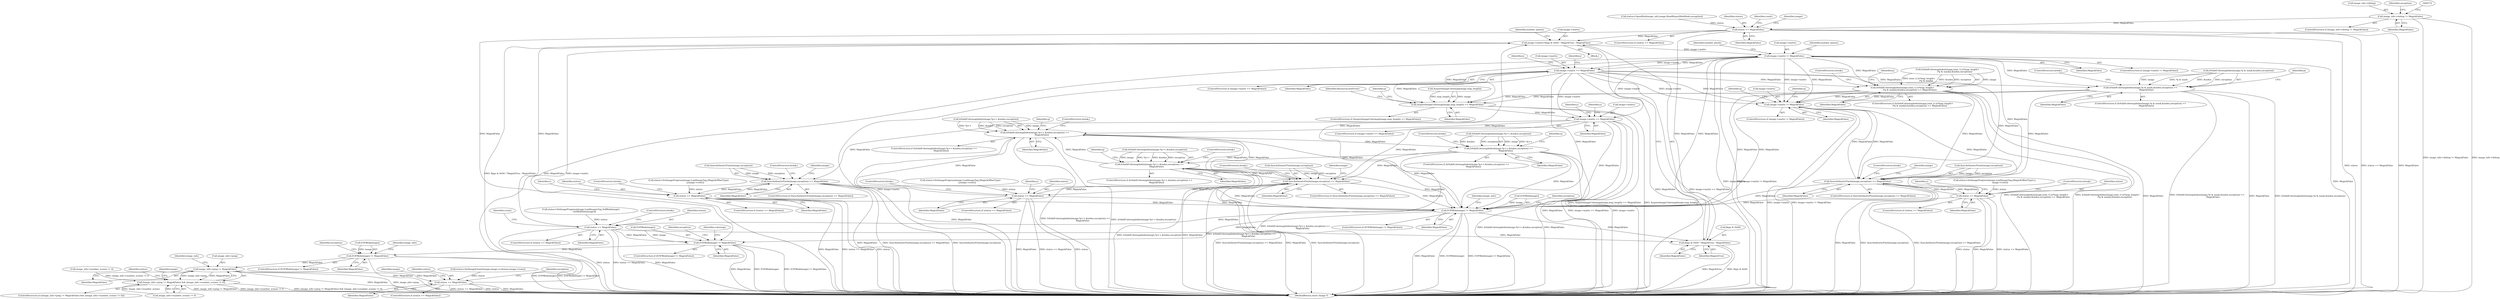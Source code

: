 digraph "0_ImageMagick_7fdf9ea808caa3c81a0eb42656e5fafc59084198@pointer" {
"1000166" [label="(Call,image_info->debug != MagickFalse)"];
"1000204" [label="(Call,status == MagickFalse)"];
"1000268" [label="(Call,image->matte=flags & 0x04 ? MagickTrue : MagickFalse)"];
"1000625" [label="(Call,image->matte != MagickFalse)"];
"1000746" [label="(Call,image->matte == MagickFalse)"];
"1001188" [label="(Call,IsValidColormapIndex(image,*p & mask,&index,exception) ==\n                 MagickFalse)"];
"1001370" [label="(Call,image->matte != MagickFalse)"];
"1001384" [label="(Call,SyncAuthenticPixels(image,exception) == MagickFalse)"];
"1001411" [label="(Call,status == MagickFalse)"];
"1001853" [label="(Call,EOFBlob(image) != MagickFalse)"];
"1000272" [label="(Call,flags & 0x04 ? MagickTrue : MagickFalse)"];
"1000406" [label="(Call,EOFBlob(image) != MagickFalse)"];
"1000560" [label="(Call,EOFBlob(image) != MagickFalse)"];
"1000575" [label="(Call,image_info->ping != MagickFalse)"];
"1000574" [label="(Call,(image_info->ping != MagickFalse) && (image_info->number_scenes != 0))"];
"1000611" [label="(Call,status == MagickFalse)"];
"1001944" [label="(Call,status == MagickFalse)"];
"1001425" [label="(Call,AcquireImageColormap(image,map_length) == MagickFalse)"];
"1001554" [label="(Call,image->matte == MagickFalse)"];
"1001617" [label="(Call,SyncAuthenticPixels(image,exception) == MagickFalse)"];
"1001644" [label="(Call,status == MagickFalse)"];
"1001701" [label="(Call,IsValidColormapIndex(image,*p++,&index,exception) ==\n                     MagickFalse)"];
"1001724" [label="(Call,IsValidColormapIndex(image,*p++,&index,exception) ==\n                     MagickFalse)"];
"1001747" [label="(Call,IsValidColormapIndex(image,*p++,&index,exception) ==\n                     MagickFalse)"];
"1001787" [label="(Call,SyncAuthenticPixels(image,exception) == MagickFalse)"];
"1001814" [label="(Call,status == MagickFalse)"];
"1001243" [label="(Call,IsValidColormapIndex(image,(size_t) (x*map_length+\n                     (*p & mask)),&index,exception) == MagickFalse)"];
"1000204" [label="(Call,status == MagickFalse)"];
"1001947" [label="(ControlStructure,break;)"];
"1000170" [label="(Identifier,MagickFalse)"];
"1000560" [label="(Call,EOFBlob(image) != MagickFalse)"];
"1001815" [label="(Identifier,status)"];
"1000612" [label="(Identifier,status)"];
"1001626" [label="(Identifier,image)"];
"1001853" [label="(Call,EOFBlob(image) != MagickFalse)"];
"1001371" [label="(Call,image->matte)"];
"1000409" [label="(Identifier,MagickFalse)"];
"1000600" [label="(Call,status=SetImageExtent(image,image->columns,image->rows))"];
"1000625" [label="(Call,image->matte != MagickFalse)"];
"1001617" [label="(Call,SyncAuthenticPixels(image,exception) == MagickFalse)"];
"1001644" [label="(Call,status == MagickFalse)"];
"1001786" [label="(ControlStructure,if (SyncAuthenticPixels(image,exception) == MagickFalse))"];
"1001759" [label="(Identifier,q)"];
"1001259" [label="(Identifier,MagickFalse)"];
"1000750" [label="(Identifier,MagickFalse)"];
"1001867" [label="(Call,image_info->number_scenes != 0)"];
"1001374" [label="(Identifier,MagickFalse)"];
"1001869" [label="(Identifier,image_info)"];
"1000610" [label="(ControlStructure,if (status == MagickFalse))"];
"1001411" [label="(Call,status == MagickFalse)"];
"1001748" [label="(Call,IsValidColormapIndex(image,*p++,&index,exception))"];
"1000420" [label="(Identifier,colormap)"];
"1001816" [label="(Identifier,MagickFalse)"];
"1001856" [label="(Identifier,MagickFalse)"];
"1000613" [label="(Identifier,MagickFalse)"];
"1001399" [label="(Call,status=SetImageProgress(image,LoadImageTag,(MagickOffsetType) y,\n                image->rows))"];
"1001792" [label="(ControlStructure,break;)"];
"1000206" [label="(Identifier,MagickFalse)"];
"1001199" [label="(ControlStructure,break;)"];
"1000574" [label="(Call,(image_info->ping != MagickFalse) && (image_info->number_scenes != 0))"];
"1000573" [label="(ControlStructure,if ((image_info->ping != MagickFalse) && (image_info->number_scenes != 0)))"];
"1000406" [label="(Call,EOFBlob(image) != MagickFalse)"];
"1000633" [label="(Identifier,number_pixels)"];
"1001187" [label="(ControlStructure,if (IsValidColormapIndex(image,*p & mask,&index,exception) ==\n                 MagickFalse))"];
"1000577" [label="(Identifier,image_info)"];
"1001647" [label="(ControlStructure,break;)"];
"1001632" [label="(Call,status=SetImageProgress(image,LoadImageTag,(MagickOffsetType)\n                    y,image->rows))"];
"1001944" [label="(Call,status == MagickFalse)"];
"1001643" [label="(ControlStructure,if (status == MagickFalse))"];
"1001189" [label="(Call,IsValidColormapIndex(image,*p & mask,&index,exception))"];
"1000165" [label="(ControlStructure,if (image_info->debug != MagickFalse))"];
"1001562" [label="(Identifier,y)"];
"1001426" [label="(Call,AcquireImageColormap(image,map_length))"];
"1001700" [label="(ControlStructure,if (IsValidColormapIndex(image,*p++,&index,exception) ==\n                     MagickFalse))"];
"1001788" [label="(Call,SyncAuthenticPixels(image,exception))"];
"1001724" [label="(Call,IsValidColormapIndex(image,*p++,&index,exception) ==\n                     MagickFalse)"];
"1001383" [label="(ControlStructure,if (SyncAuthenticPixels(image,exception) == MagickFalse))"];
"1001656" [label="(Identifier,y)"];
"1000626" [label="(Call,image->matte)"];
"1001618" [label="(Call,SyncAuthenticPixels(image,exception))"];
"1001384" [label="(Call,SyncAuthenticPixels(image,exception) == MagickFalse)"];
"1001243" [label="(Call,IsValidColormapIndex(image,(size_t) (x*map_length+\n                     (*p & mask)),&index,exception) == MagickFalse)"];
"1000601" [label="(Identifier,status)"];
"1001413" [label="(Identifier,MagickFalse)"];
"1001646" [label="(Identifier,MagickFalse)"];
"1000407" [label="(Call,EOFBlob(image))"];
"1000747" [label="(Call,image->matte)"];
"1001393" [label="(Identifier,image)"];
"1001945" [label="(Identifier,status)"];
"1000277" [label="(Identifier,MagickFalse)"];
"1001242" [label="(ControlStructure,if (IsValidColormapIndex(image,(size_t) (x*map_length+\n                     (*p & mask)),&index,exception) == MagickFalse))"];
"1000167" [label="(Call,image_info->debug)"];
"1001734" [label="(ControlStructure,break;)"];
"1001747" [label="(Call,IsValidColormapIndex(image,*p++,&index,exception) ==\n                     MagickFalse)"];
"1001854" [label="(Call,EOFBlob(image))"];
"1000579" [label="(Identifier,MagickFalse)"];
"1001946" [label="(Identifier,MagickFalse)"];
"1000563" [label="(Identifier,MagickFalse)"];
"1001410" [label="(ControlStructure,if (status == MagickFalse))"];
"1001621" [label="(Identifier,MagickFalse)"];
"1001965" [label="(MethodReturn,static Image *)"];
"1000582" [label="(Identifier,image_info)"];
"1001723" [label="(ControlStructure,if (IsValidColormapIndex(image,*p++,&index,exception) ==\n                     MagickFalse))"];
"1001943" [label="(ControlStructure,if (status == MagickFalse))"];
"1001376" [label="(Identifier,q)"];
"1000166" [label="(Call,image_info->debug != MagickFalse)"];
"1001572" [label="(Identifier,y)"];
"1000196" [label="(Call,status=OpenBlob(image_info,image,ReadBinaryBlobMode,exception))"];
"1001388" [label="(Identifier,MagickFalse)"];
"1001370" [label="(Call,image->matte != MagickFalse)"];
"1001198" [label="(Identifier,MagickFalse)"];
"1001553" [label="(ControlStructure,if (image->matte == MagickFalse))"];
"1001385" [label="(Call,SyncAuthenticPixels(image,exception))"];
"1001645" [label="(Identifier,status)"];
"1001622" [label="(ControlStructure,break;)"];
"1000745" [label="(ControlStructure,if (image->matte == MagickFalse))"];
"1000182" [label="(Identifier,exception)"];
"1001558" [label="(Identifier,MagickFalse)"];
"1000753" [label="(Identifier,j)"];
"1001616" [label="(ControlStructure,if (SyncAuthenticPixels(image,exception) == MagickFalse))"];
"1001429" [label="(Identifier,MagickFalse)"];
"1001260" [label="(ControlStructure,break;)"];
"1000611" [label="(Call,status == MagickFalse)"];
"1000412" [label="(Identifier,exception)"];
"1000279" [label="(Identifier,number_planes)"];
"1000629" [label="(Identifier,MagickFalse)"];
"1001702" [label="(Call,IsValidColormapIndex(image,*p++,&index,exception))"];
"1000580" [label="(Call,image_info->number_scenes != 0)"];
"1001817" [label="(ControlStructure,break;)"];
"1000616" [label="(Identifier,exception)"];
"1001950" [label="(Identifier,count)"];
"1001746" [label="(ControlStructure,if (IsValidColormapIndex(image,*p++,&index,exception) ==\n                     MagickFalse))"];
"1001796" [label="(Identifier,image)"];
"1001802" [label="(Call,status=SetImageProgress(image,LoadImageTag,(MagickOffsetType)\n                    y,image->rows))"];
"1000205" [label="(Identifier,status)"];
"1001791" [label="(Identifier,MagickFalse)"];
"1000405" [label="(ControlStructure,if (EOFBlob(image) != MagickFalse))"];
"1000588" [label="(Identifier,image)"];
"1000211" [label="(Identifier,count)"];
"1001725" [label="(Call,IsValidColormapIndex(image,*p++,&index,exception))"];
"1000233" [label="(Block,)"];
"1000561" [label="(Call,EOFBlob(image))"];
"1001202" [label="(Identifier,p)"];
"1001414" [label="(ControlStructure,break;)"];
"1001787" [label="(Call,SyncAuthenticPixels(image,exception) == MagickFalse)"];
"1001431" [label="(Identifier,ResourceLimitError)"];
"1000566" [label="(Identifier,exception)"];
"1000575" [label="(Call,image_info->ping != MagickFalse)"];
"1000624" [label="(ControlStructure,if (image->matte != MagickFalse))"];
"1000268" [label="(Call,image->matte=flags & 0x04 ? MagickTrue : MagickFalse)"];
"1001736" [label="(Identifier,q)"];
"1000576" [label="(Call,image_info->ping)"];
"1001713" [label="(Identifier,q)"];
"1000273" [label="(Call,flags & 0x04)"];
"1000203" [label="(ControlStructure,if (status == MagickFalse))"];
"1001263" [label="(Identifier,p)"];
"1001852" [label="(ControlStructure,if (EOFBlob(image) != MagickFalse))"];
"1001424" [label="(ControlStructure,if (AcquireImageColormap(image,map_length) == MagickFalse))"];
"1000559" [label="(ControlStructure,if (EOFBlob(image) != MagickFalse))"];
"1000773" [label="(Identifier,j)"];
"1000627" [label="(Identifier,image)"];
"1001412" [label="(Identifier,status)"];
"1001710" [label="(Identifier,MagickFalse)"];
"1001555" [label="(Call,image->matte)"];
"1001757" [label="(ControlStructure,break;)"];
"1001814" [label="(Call,status == MagickFalse)"];
"1001934" [label="(Call,status=SetImageProgress(image,LoadImagesTag,TellBlob(image),\n          GetBlobSize(image)))"];
"1001711" [label="(ControlStructure,break;)"];
"1000272" [label="(Call,flags & 0x04 ? MagickTrue : MagickFalse)"];
"1001756" [label="(Identifier,MagickFalse)"];
"1000269" [label="(Call,image->matte)"];
"1001389" [label="(ControlStructure,break;)"];
"1000209" [label="(Identifier,image)"];
"1001369" [label="(ControlStructure,if (image->matte != MagickFalse))"];
"1001666" [label="(Identifier,y)"];
"1001425" [label="(Call,AcquireImageColormap(image,map_length) == MagickFalse)"];
"1001317" [label="(Identifier,y)"];
"1001244" [label="(Call,IsValidColormapIndex(image,(size_t) (x*map_length+\n                     (*p & mask)),&index,exception))"];
"1000746" [label="(Call,image->matte == MagickFalse)"];
"1001859" [label="(Identifier,exception)"];
"1001188" [label="(Call,IsValidColormapIndex(image,*p & mask,&index,exception) ==\n                 MagickFalse)"];
"1001554" [label="(Call,image->matte == MagickFalse)"];
"1000631" [label="(Identifier,number_planes)"];
"1001434" [label="(Identifier,p)"];
"1000276" [label="(Identifier,MagickTrue)"];
"1001701" [label="(Call,IsValidColormapIndex(image,*p++,&index,exception) ==\n                     MagickFalse)"];
"1001733" [label="(Identifier,MagickFalse)"];
"1001382" [label="(Identifier,q)"];
"1001813" [label="(ControlStructure,if (status == MagickFalse))"];
"1000166" -> "1000165"  [label="AST: "];
"1000166" -> "1000170"  [label="CFG: "];
"1000167" -> "1000166"  [label="AST: "];
"1000170" -> "1000166"  [label="AST: "];
"1000172" -> "1000166"  [label="CFG: "];
"1000182" -> "1000166"  [label="CFG: "];
"1000166" -> "1001965"  [label="DDG: image_info->debug != MagickFalse"];
"1000166" -> "1001965"  [label="DDG: image_info->debug"];
"1000166" -> "1000204"  [label="DDG: MagickFalse"];
"1000204" -> "1000203"  [label="AST: "];
"1000204" -> "1000206"  [label="CFG: "];
"1000205" -> "1000204"  [label="AST: "];
"1000206" -> "1000204"  [label="AST: "];
"1000209" -> "1000204"  [label="CFG: "];
"1000211" -> "1000204"  [label="CFG: "];
"1000204" -> "1001965"  [label="DDG: MagickFalse"];
"1000204" -> "1001965"  [label="DDG: status"];
"1000204" -> "1001965"  [label="DDG: status == MagickFalse"];
"1000196" -> "1000204"  [label="DDG: status"];
"1000204" -> "1000268"  [label="DDG: MagickFalse"];
"1000204" -> "1000272"  [label="DDG: MagickFalse"];
"1000204" -> "1000406"  [label="DDG: MagickFalse"];
"1000268" -> "1000233"  [label="AST: "];
"1000268" -> "1000272"  [label="CFG: "];
"1000269" -> "1000268"  [label="AST: "];
"1000272" -> "1000268"  [label="AST: "];
"1000279" -> "1000268"  [label="CFG: "];
"1000268" -> "1001965"  [label="DDG: image->matte"];
"1000268" -> "1001965"  [label="DDG: flags & 0x04 ? MagickTrue : MagickFalse"];
"1001853" -> "1000268"  [label="DDG: MagickFalse"];
"1001944" -> "1000268"  [label="DDG: MagickFalse"];
"1000268" -> "1000625"  [label="DDG: image->matte"];
"1000625" -> "1000624"  [label="AST: "];
"1000625" -> "1000629"  [label="CFG: "];
"1000626" -> "1000625"  [label="AST: "];
"1000629" -> "1000625"  [label="AST: "];
"1000631" -> "1000625"  [label="CFG: "];
"1000633" -> "1000625"  [label="CFG: "];
"1000625" -> "1001965"  [label="DDG: MagickFalse"];
"1000625" -> "1001965"  [label="DDG: image->matte"];
"1000625" -> "1001965"  [label="DDG: image->matte != MagickFalse"];
"1000611" -> "1000625"  [label="DDG: MagickFalse"];
"1000625" -> "1000746"  [label="DDG: image->matte"];
"1000625" -> "1000746"  [label="DDG: MagickFalse"];
"1000625" -> "1001188"  [label="DDG: MagickFalse"];
"1000625" -> "1001243"  [label="DDG: MagickFalse"];
"1000625" -> "1001370"  [label="DDG: image->matte"];
"1000625" -> "1001370"  [label="DDG: MagickFalse"];
"1000625" -> "1001384"  [label="DDG: MagickFalse"];
"1000625" -> "1001425"  [label="DDG: MagickFalse"];
"1000625" -> "1001554"  [label="DDG: image->matte"];
"1000625" -> "1001853"  [label="DDG: MagickFalse"];
"1000746" -> "1000745"  [label="AST: "];
"1000746" -> "1000750"  [label="CFG: "];
"1000747" -> "1000746"  [label="AST: "];
"1000750" -> "1000746"  [label="AST: "];
"1000753" -> "1000746"  [label="CFG: "];
"1000773" -> "1000746"  [label="CFG: "];
"1000746" -> "1001965"  [label="DDG: image->matte"];
"1000746" -> "1001965"  [label="DDG: MagickFalse"];
"1000746" -> "1001965"  [label="DDG: image->matte == MagickFalse"];
"1000746" -> "1001188"  [label="DDG: MagickFalse"];
"1000746" -> "1001243"  [label="DDG: MagickFalse"];
"1000746" -> "1001370"  [label="DDG: image->matte"];
"1000746" -> "1001370"  [label="DDG: MagickFalse"];
"1000746" -> "1001384"  [label="DDG: MagickFalse"];
"1000746" -> "1001425"  [label="DDG: MagickFalse"];
"1000746" -> "1001554"  [label="DDG: image->matte"];
"1000746" -> "1001853"  [label="DDG: MagickFalse"];
"1001188" -> "1001187"  [label="AST: "];
"1001188" -> "1001198"  [label="CFG: "];
"1001189" -> "1001188"  [label="AST: "];
"1001198" -> "1001188"  [label="AST: "];
"1001199" -> "1001188"  [label="CFG: "];
"1001202" -> "1001188"  [label="CFG: "];
"1001188" -> "1001965"  [label="DDG: IsValidColormapIndex(image,*p & mask,&index,exception) ==\n                 MagickFalse"];
"1001188" -> "1001965"  [label="DDG: MagickFalse"];
"1001188" -> "1001965"  [label="DDG: IsValidColormapIndex(image,*p & mask,&index,exception)"];
"1001189" -> "1001188"  [label="DDG: image"];
"1001189" -> "1001188"  [label="DDG: *p & mask"];
"1001189" -> "1001188"  [label="DDG: &index"];
"1001189" -> "1001188"  [label="DDG: exception"];
"1001188" -> "1001370"  [label="DDG: MagickFalse"];
"1001188" -> "1001384"  [label="DDG: MagickFalse"];
"1001188" -> "1001425"  [label="DDG: MagickFalse"];
"1001188" -> "1001853"  [label="DDG: MagickFalse"];
"1001370" -> "1001369"  [label="AST: "];
"1001370" -> "1001374"  [label="CFG: "];
"1001371" -> "1001370"  [label="AST: "];
"1001374" -> "1001370"  [label="AST: "];
"1001376" -> "1001370"  [label="CFG: "];
"1001382" -> "1001370"  [label="CFG: "];
"1001370" -> "1001965"  [label="DDG: image->matte"];
"1001370" -> "1001965"  [label="DDG: image->matte != MagickFalse"];
"1001384" -> "1001370"  [label="DDG: MagickFalse"];
"1001243" -> "1001370"  [label="DDG: MagickFalse"];
"1001411" -> "1001370"  [label="DDG: MagickFalse"];
"1001370" -> "1001384"  [label="DDG: MagickFalse"];
"1001384" -> "1001383"  [label="AST: "];
"1001384" -> "1001388"  [label="CFG: "];
"1001385" -> "1001384"  [label="AST: "];
"1001388" -> "1001384"  [label="AST: "];
"1001389" -> "1001384"  [label="CFG: "];
"1001393" -> "1001384"  [label="CFG: "];
"1001384" -> "1001965"  [label="DDG: MagickFalse"];
"1001384" -> "1001965"  [label="DDG: SyncAuthenticPixels(image,exception)"];
"1001384" -> "1001965"  [label="DDG: SyncAuthenticPixels(image,exception) == MagickFalse"];
"1001385" -> "1001384"  [label="DDG: image"];
"1001385" -> "1001384"  [label="DDG: exception"];
"1001243" -> "1001384"  [label="DDG: MagickFalse"];
"1001411" -> "1001384"  [label="DDG: MagickFalse"];
"1001384" -> "1001411"  [label="DDG: MagickFalse"];
"1001384" -> "1001853"  [label="DDG: MagickFalse"];
"1001411" -> "1001410"  [label="AST: "];
"1001411" -> "1001413"  [label="CFG: "];
"1001412" -> "1001411"  [label="AST: "];
"1001413" -> "1001411"  [label="AST: "];
"1001414" -> "1001411"  [label="CFG: "];
"1001317" -> "1001411"  [label="CFG: "];
"1001411" -> "1001965"  [label="DDG: status == MagickFalse"];
"1001411" -> "1001965"  [label="DDG: status"];
"1001411" -> "1001965"  [label="DDG: MagickFalse"];
"1001399" -> "1001411"  [label="DDG: status"];
"1001411" -> "1001853"  [label="DDG: MagickFalse"];
"1001853" -> "1001852"  [label="AST: "];
"1001853" -> "1001856"  [label="CFG: "];
"1001854" -> "1001853"  [label="AST: "];
"1001856" -> "1001853"  [label="AST: "];
"1001859" -> "1001853"  [label="CFG: "];
"1001869" -> "1001853"  [label="CFG: "];
"1001853" -> "1001965"  [label="DDG: MagickFalse"];
"1001853" -> "1001965"  [label="DDG: EOFBlob(image)"];
"1001853" -> "1001965"  [label="DDG: EOFBlob(image) != MagickFalse"];
"1001853" -> "1000272"  [label="DDG: MagickFalse"];
"1001853" -> "1000406"  [label="DDG: MagickFalse"];
"1001854" -> "1001853"  [label="DDG: image"];
"1001554" -> "1001853"  [label="DDG: MagickFalse"];
"1001617" -> "1001853"  [label="DDG: MagickFalse"];
"1001644" -> "1001853"  [label="DDG: MagickFalse"];
"1001787" -> "1001853"  [label="DDG: MagickFalse"];
"1001814" -> "1001853"  [label="DDG: MagickFalse"];
"1001243" -> "1001853"  [label="DDG: MagickFalse"];
"1001747" -> "1001853"  [label="DDG: MagickFalse"];
"1001724" -> "1001853"  [label="DDG: MagickFalse"];
"1001701" -> "1001853"  [label="DDG: MagickFalse"];
"1001853" -> "1001944"  [label="DDG: MagickFalse"];
"1000272" -> "1000276"  [label="CFG: "];
"1000272" -> "1000277"  [label="CFG: "];
"1000273" -> "1000272"  [label="AST: "];
"1000276" -> "1000272"  [label="AST: "];
"1000277" -> "1000272"  [label="AST: "];
"1000272" -> "1001965"  [label="DDG: MagickTrue"];
"1000272" -> "1001965"  [label="DDG: flags & 0x04"];
"1001944" -> "1000272"  [label="DDG: MagickFalse"];
"1000406" -> "1000405"  [label="AST: "];
"1000406" -> "1000409"  [label="CFG: "];
"1000407" -> "1000406"  [label="AST: "];
"1000409" -> "1000406"  [label="AST: "];
"1000412" -> "1000406"  [label="CFG: "];
"1000420" -> "1000406"  [label="CFG: "];
"1000406" -> "1001965"  [label="DDG: MagickFalse"];
"1000406" -> "1001965"  [label="DDG: EOFBlob(image)"];
"1000406" -> "1001965"  [label="DDG: EOFBlob(image) != MagickFalse"];
"1000407" -> "1000406"  [label="DDG: image"];
"1001944" -> "1000406"  [label="DDG: MagickFalse"];
"1000406" -> "1000560"  [label="DDG: MagickFalse"];
"1000560" -> "1000559"  [label="AST: "];
"1000560" -> "1000563"  [label="CFG: "];
"1000561" -> "1000560"  [label="AST: "];
"1000563" -> "1000560"  [label="AST: "];
"1000566" -> "1000560"  [label="CFG: "];
"1000577" -> "1000560"  [label="CFG: "];
"1000560" -> "1001965"  [label="DDG: EOFBlob(image) != MagickFalse"];
"1000560" -> "1001965"  [label="DDG: MagickFalse"];
"1000560" -> "1001965"  [label="DDG: EOFBlob(image)"];
"1000561" -> "1000560"  [label="DDG: image"];
"1000560" -> "1000575"  [label="DDG: MagickFalse"];
"1000575" -> "1000574"  [label="AST: "];
"1000575" -> "1000579"  [label="CFG: "];
"1000576" -> "1000575"  [label="AST: "];
"1000579" -> "1000575"  [label="AST: "];
"1000582" -> "1000575"  [label="CFG: "];
"1000574" -> "1000575"  [label="CFG: "];
"1000575" -> "1001965"  [label="DDG: MagickFalse"];
"1000575" -> "1001965"  [label="DDG: image_info->ping"];
"1000575" -> "1000574"  [label="DDG: image_info->ping"];
"1000575" -> "1000574"  [label="DDG: MagickFalse"];
"1000575" -> "1000611"  [label="DDG: MagickFalse"];
"1000574" -> "1000573"  [label="AST: "];
"1000574" -> "1000580"  [label="CFG: "];
"1000580" -> "1000574"  [label="AST: "];
"1000588" -> "1000574"  [label="CFG: "];
"1000601" -> "1000574"  [label="CFG: "];
"1000574" -> "1001965"  [label="DDG: image_info->ping != MagickFalse"];
"1000574" -> "1001965"  [label="DDG: image_info->number_scenes != 0"];
"1000574" -> "1001965"  [label="DDG: (image_info->ping != MagickFalse) && (image_info->number_scenes != 0)"];
"1001867" -> "1000574"  [label="DDG: image_info->number_scenes != 0"];
"1000580" -> "1000574"  [label="DDG: image_info->number_scenes"];
"1000580" -> "1000574"  [label="DDG: 0"];
"1000611" -> "1000610"  [label="AST: "];
"1000611" -> "1000613"  [label="CFG: "];
"1000612" -> "1000611"  [label="AST: "];
"1000613" -> "1000611"  [label="AST: "];
"1000616" -> "1000611"  [label="CFG: "];
"1000627" -> "1000611"  [label="CFG: "];
"1000611" -> "1001965"  [label="DDG: MagickFalse"];
"1000611" -> "1001965"  [label="DDG: status == MagickFalse"];
"1000611" -> "1001965"  [label="DDG: status"];
"1000600" -> "1000611"  [label="DDG: status"];
"1001944" -> "1001943"  [label="AST: "];
"1001944" -> "1001946"  [label="CFG: "];
"1001945" -> "1001944"  [label="AST: "];
"1001946" -> "1001944"  [label="AST: "];
"1001950" -> "1001944"  [label="CFG: "];
"1001947" -> "1001944"  [label="CFG: "];
"1001944" -> "1001965"  [label="DDG: MagickFalse"];
"1001944" -> "1001965"  [label="DDG: status"];
"1001944" -> "1001965"  [label="DDG: status == MagickFalse"];
"1001934" -> "1001944"  [label="DDG: status"];
"1001425" -> "1001424"  [label="AST: "];
"1001425" -> "1001429"  [label="CFG: "];
"1001426" -> "1001425"  [label="AST: "];
"1001429" -> "1001425"  [label="AST: "];
"1001431" -> "1001425"  [label="CFG: "];
"1001434" -> "1001425"  [label="CFG: "];
"1001425" -> "1001965"  [label="DDG: AcquireImageColormap(image,map_length) == MagickFalse"];
"1001425" -> "1001965"  [label="DDG: AcquireImageColormap(image,map_length)"];
"1001426" -> "1001425"  [label="DDG: image"];
"1001426" -> "1001425"  [label="DDG: map_length"];
"1001243" -> "1001425"  [label="DDG: MagickFalse"];
"1001425" -> "1001554"  [label="DDG: MagickFalse"];
"1001554" -> "1001553"  [label="AST: "];
"1001554" -> "1001558"  [label="CFG: "];
"1001555" -> "1001554"  [label="AST: "];
"1001558" -> "1001554"  [label="AST: "];
"1001562" -> "1001554"  [label="CFG: "];
"1001656" -> "1001554"  [label="CFG: "];
"1001554" -> "1001965"  [label="DDG: MagickFalse"];
"1001554" -> "1001965"  [label="DDG: image->matte == MagickFalse"];
"1001554" -> "1001965"  [label="DDG: image->matte"];
"1001554" -> "1001617"  [label="DDG: MagickFalse"];
"1001554" -> "1001701"  [label="DDG: MagickFalse"];
"1001554" -> "1001787"  [label="DDG: MagickFalse"];
"1001617" -> "1001616"  [label="AST: "];
"1001617" -> "1001621"  [label="CFG: "];
"1001618" -> "1001617"  [label="AST: "];
"1001621" -> "1001617"  [label="AST: "];
"1001622" -> "1001617"  [label="CFG: "];
"1001626" -> "1001617"  [label="CFG: "];
"1001617" -> "1001965"  [label="DDG: MagickFalse"];
"1001617" -> "1001965"  [label="DDG: SyncAuthenticPixels(image,exception) == MagickFalse"];
"1001617" -> "1001965"  [label="DDG: SyncAuthenticPixels(image,exception)"];
"1001618" -> "1001617"  [label="DDG: image"];
"1001618" -> "1001617"  [label="DDG: exception"];
"1001644" -> "1001617"  [label="DDG: MagickFalse"];
"1001617" -> "1001644"  [label="DDG: MagickFalse"];
"1001644" -> "1001643"  [label="AST: "];
"1001644" -> "1001646"  [label="CFG: "];
"1001645" -> "1001644"  [label="AST: "];
"1001646" -> "1001644"  [label="AST: "];
"1001647" -> "1001644"  [label="CFG: "];
"1001572" -> "1001644"  [label="CFG: "];
"1001644" -> "1001965"  [label="DDG: status"];
"1001644" -> "1001965"  [label="DDG: MagickFalse"];
"1001644" -> "1001965"  [label="DDG: status == MagickFalse"];
"1001632" -> "1001644"  [label="DDG: status"];
"1001701" -> "1001700"  [label="AST: "];
"1001701" -> "1001710"  [label="CFG: "];
"1001702" -> "1001701"  [label="AST: "];
"1001710" -> "1001701"  [label="AST: "];
"1001711" -> "1001701"  [label="CFG: "];
"1001713" -> "1001701"  [label="CFG: "];
"1001701" -> "1001965"  [label="DDG: IsValidColormapIndex(image,*p++,&index,exception)"];
"1001701" -> "1001965"  [label="DDG: IsValidColormapIndex(image,*p++,&index,exception) ==\n                     MagickFalse"];
"1001701" -> "1001965"  [label="DDG: MagickFalse"];
"1001702" -> "1001701"  [label="DDG: image"];
"1001702" -> "1001701"  [label="DDG: *p++"];
"1001702" -> "1001701"  [label="DDG: &index"];
"1001702" -> "1001701"  [label="DDG: exception"];
"1001747" -> "1001701"  [label="DDG: MagickFalse"];
"1001787" -> "1001701"  [label="DDG: MagickFalse"];
"1001814" -> "1001701"  [label="DDG: MagickFalse"];
"1001701" -> "1001724"  [label="DDG: MagickFalse"];
"1001701" -> "1001787"  [label="DDG: MagickFalse"];
"1001724" -> "1001723"  [label="AST: "];
"1001724" -> "1001733"  [label="CFG: "];
"1001725" -> "1001724"  [label="AST: "];
"1001733" -> "1001724"  [label="AST: "];
"1001734" -> "1001724"  [label="CFG: "];
"1001736" -> "1001724"  [label="CFG: "];
"1001724" -> "1001965"  [label="DDG: IsValidColormapIndex(image,*p++,&index,exception) ==\n                     MagickFalse"];
"1001724" -> "1001965"  [label="DDG: IsValidColormapIndex(image,*p++,&index,exception)"];
"1001724" -> "1001965"  [label="DDG: MagickFalse"];
"1001725" -> "1001724"  [label="DDG: image"];
"1001725" -> "1001724"  [label="DDG: *p++"];
"1001725" -> "1001724"  [label="DDG: &index"];
"1001725" -> "1001724"  [label="DDG: exception"];
"1001724" -> "1001747"  [label="DDG: MagickFalse"];
"1001724" -> "1001787"  [label="DDG: MagickFalse"];
"1001747" -> "1001746"  [label="AST: "];
"1001747" -> "1001756"  [label="CFG: "];
"1001748" -> "1001747"  [label="AST: "];
"1001756" -> "1001747"  [label="AST: "];
"1001757" -> "1001747"  [label="CFG: "];
"1001759" -> "1001747"  [label="CFG: "];
"1001747" -> "1001965"  [label="DDG: MagickFalse"];
"1001747" -> "1001965"  [label="DDG: IsValidColormapIndex(image,*p++,&index,exception) ==\n                     MagickFalse"];
"1001747" -> "1001965"  [label="DDG: IsValidColormapIndex(image,*p++,&index,exception)"];
"1001748" -> "1001747"  [label="DDG: image"];
"1001748" -> "1001747"  [label="DDG: *p++"];
"1001748" -> "1001747"  [label="DDG: &index"];
"1001748" -> "1001747"  [label="DDG: exception"];
"1001747" -> "1001787"  [label="DDG: MagickFalse"];
"1001787" -> "1001786"  [label="AST: "];
"1001787" -> "1001791"  [label="CFG: "];
"1001788" -> "1001787"  [label="AST: "];
"1001791" -> "1001787"  [label="AST: "];
"1001792" -> "1001787"  [label="CFG: "];
"1001796" -> "1001787"  [label="CFG: "];
"1001787" -> "1001965"  [label="DDG: SyncAuthenticPixels(image,exception) == MagickFalse"];
"1001787" -> "1001965"  [label="DDG: MagickFalse"];
"1001787" -> "1001965"  [label="DDG: SyncAuthenticPixels(image,exception)"];
"1001788" -> "1001787"  [label="DDG: image"];
"1001788" -> "1001787"  [label="DDG: exception"];
"1001814" -> "1001787"  [label="DDG: MagickFalse"];
"1001787" -> "1001814"  [label="DDG: MagickFalse"];
"1001814" -> "1001813"  [label="AST: "];
"1001814" -> "1001816"  [label="CFG: "];
"1001815" -> "1001814"  [label="AST: "];
"1001816" -> "1001814"  [label="AST: "];
"1001817" -> "1001814"  [label="CFG: "];
"1001666" -> "1001814"  [label="CFG: "];
"1001814" -> "1001965"  [label="DDG: status"];
"1001814" -> "1001965"  [label="DDG: MagickFalse"];
"1001814" -> "1001965"  [label="DDG: status == MagickFalse"];
"1001802" -> "1001814"  [label="DDG: status"];
"1001243" -> "1001242"  [label="AST: "];
"1001243" -> "1001259"  [label="CFG: "];
"1001244" -> "1001243"  [label="AST: "];
"1001259" -> "1001243"  [label="AST: "];
"1001260" -> "1001243"  [label="CFG: "];
"1001263" -> "1001243"  [label="CFG: "];
"1001243" -> "1001965"  [label="DDG: IsValidColormapIndex(image,(size_t) (x*map_length+\n                     (*p & mask)),&index,exception) == MagickFalse"];
"1001243" -> "1001965"  [label="DDG: IsValidColormapIndex(image,(size_t) (x*map_length+\n                     (*p & mask)),&index,exception)"];
"1001243" -> "1001965"  [label="DDG: MagickFalse"];
"1001244" -> "1001243"  [label="DDG: image"];
"1001244" -> "1001243"  [label="DDG: (size_t) (x*map_length+\n                     (*p & mask))"];
"1001244" -> "1001243"  [label="DDG: &index"];
"1001244" -> "1001243"  [label="DDG: exception"];
}
